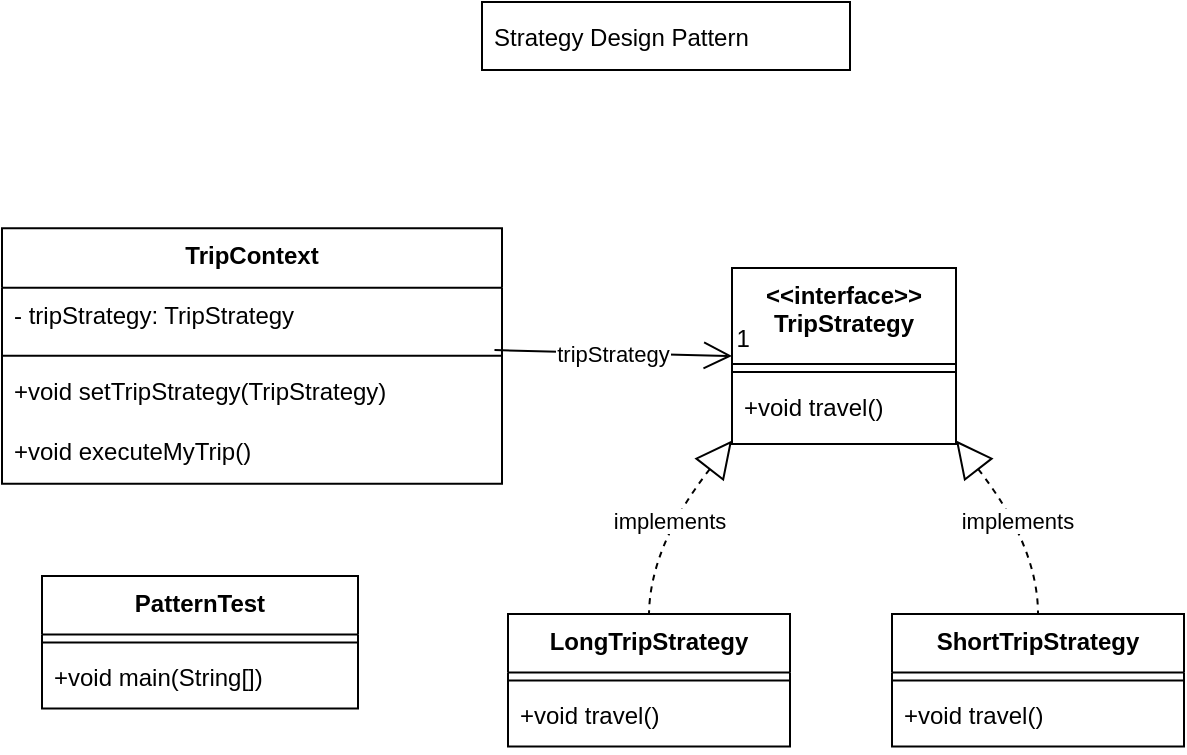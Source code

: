 <mxfile version="24.6.3" type="github">
  <diagram name="Page-1" id="l5qk0gMw7gFuL1HKVTr_">
    <mxGraphModel dx="1434" dy="764" grid="1" gridSize="10" guides="1" tooltips="1" connect="1" arrows="1" fold="1" page="1" pageScale="1" pageWidth="850" pageHeight="1100" math="0" shadow="0">
      <root>
        <mxCell id="0" />
        <mxCell id="1" parent="0" />
        <mxCell id="EXKI7uxj9aETM6JI-BED-1" value="&lt;&lt;interface&gt;&gt;&#xa;TripStrategy" style="swimlane;fontStyle=1;align=center;verticalAlign=top;childLayout=stackLayout;horizontal=1;startSize=48;horizontalStack=0;resizeParent=1;resizeParentMax=0;resizeLast=0;collapsible=0;marginBottom=0;" parent="1" vertex="1">
          <mxGeometry x="385" y="363" width="112" height="88" as="geometry" />
        </mxCell>
        <mxCell id="EXKI7uxj9aETM6JI-BED-2" style="line;strokeWidth=1;fillColor=none;align=left;verticalAlign=middle;spacingTop=-1;spacingLeft=3;spacingRight=3;rotatable=0;labelPosition=right;points=[];portConstraint=eastwest;strokeColor=inherit;" parent="EXKI7uxj9aETM6JI-BED-1" vertex="1">
          <mxGeometry y="48" width="112" height="8" as="geometry" />
        </mxCell>
        <mxCell id="EXKI7uxj9aETM6JI-BED-3" value="+void travel()" style="text;strokeColor=none;fillColor=none;align=left;verticalAlign=top;spacingLeft=4;spacingRight=4;overflow=hidden;rotatable=0;points=[[0,0.5],[1,0.5]];portConstraint=eastwest;" parent="EXKI7uxj9aETM6JI-BED-1" vertex="1">
          <mxGeometry y="56" width="112" height="32" as="geometry" />
        </mxCell>
        <mxCell id="EXKI7uxj9aETM6JI-BED-4" value="PatternTest" style="swimlane;fontStyle=1;align=center;verticalAlign=top;childLayout=stackLayout;horizontal=1;startSize=29.2;horizontalStack=0;resizeParent=1;resizeParentMax=0;resizeLast=0;collapsible=0;marginBottom=0;" parent="1" vertex="1">
          <mxGeometry x="40" y="517" width="158" height="66.2" as="geometry" />
        </mxCell>
        <mxCell id="EXKI7uxj9aETM6JI-BED-5" style="line;strokeWidth=1;fillColor=none;align=left;verticalAlign=middle;spacingTop=-1;spacingLeft=3;spacingRight=3;rotatable=0;labelPosition=right;points=[];portConstraint=eastwest;strokeColor=inherit;" parent="EXKI7uxj9aETM6JI-BED-4" vertex="1">
          <mxGeometry y="29.2" width="158" height="8" as="geometry" />
        </mxCell>
        <mxCell id="EXKI7uxj9aETM6JI-BED-6" value="+void main(String[])" style="text;strokeColor=none;fillColor=none;align=left;verticalAlign=top;spacingLeft=4;spacingRight=4;overflow=hidden;rotatable=0;points=[[0,0.5],[1,0.5]];portConstraint=eastwest;" parent="EXKI7uxj9aETM6JI-BED-4" vertex="1">
          <mxGeometry y="37.2" width="158" height="29" as="geometry" />
        </mxCell>
        <mxCell id="EXKI7uxj9aETM6JI-BED-11" value="LongTripStrategy" style="swimlane;fontStyle=1;align=center;verticalAlign=top;childLayout=stackLayout;horizontal=1;startSize=29.2;horizontalStack=0;resizeParent=1;resizeParentMax=0;resizeLast=0;collapsible=0;marginBottom=0;" parent="1" vertex="1">
          <mxGeometry x="273" y="536" width="141" height="66.2" as="geometry" />
        </mxCell>
        <mxCell id="EXKI7uxj9aETM6JI-BED-12" style="line;strokeWidth=1;fillColor=none;align=left;verticalAlign=middle;spacingTop=-1;spacingLeft=3;spacingRight=3;rotatable=0;labelPosition=right;points=[];portConstraint=eastwest;strokeColor=inherit;" parent="EXKI7uxj9aETM6JI-BED-11" vertex="1">
          <mxGeometry y="29.2" width="141" height="8" as="geometry" />
        </mxCell>
        <mxCell id="EXKI7uxj9aETM6JI-BED-13" value="+void travel()" style="text;strokeColor=none;fillColor=none;align=left;verticalAlign=top;spacingLeft=4;spacingRight=4;overflow=hidden;rotatable=0;points=[[0,0.5],[1,0.5]];portConstraint=eastwest;" parent="EXKI7uxj9aETM6JI-BED-11" vertex="1">
          <mxGeometry y="37.2" width="141" height="29" as="geometry" />
        </mxCell>
        <mxCell id="EXKI7uxj9aETM6JI-BED-14" value="ShortTripStrategy" style="swimlane;fontStyle=1;align=center;verticalAlign=top;childLayout=stackLayout;horizontal=1;startSize=29.2;horizontalStack=0;resizeParent=1;resizeParentMax=0;resizeLast=0;collapsible=0;marginBottom=0;" parent="1" vertex="1">
          <mxGeometry x="465" y="536" width="146" height="66.2" as="geometry" />
        </mxCell>
        <mxCell id="EXKI7uxj9aETM6JI-BED-15" style="line;strokeWidth=1;fillColor=none;align=left;verticalAlign=middle;spacingTop=-1;spacingLeft=3;spacingRight=3;rotatable=0;labelPosition=right;points=[];portConstraint=eastwest;strokeColor=inherit;" parent="EXKI7uxj9aETM6JI-BED-14" vertex="1">
          <mxGeometry y="29.2" width="146" height="8" as="geometry" />
        </mxCell>
        <mxCell id="EXKI7uxj9aETM6JI-BED-16" value="+void travel()" style="text;strokeColor=none;fillColor=none;align=left;verticalAlign=top;spacingLeft=4;spacingRight=4;overflow=hidden;rotatable=0;points=[[0,0.5],[1,0.5]];portConstraint=eastwest;" parent="EXKI7uxj9aETM6JI-BED-14" vertex="1">
          <mxGeometry y="37.2" width="146" height="29" as="geometry" />
        </mxCell>
        <mxCell id="EXKI7uxj9aETM6JI-BED-17" value="Strategy Design Pattern " style="align=left;spacingLeft=4;" parent="1" vertex="1">
          <mxGeometry x="260" y="230" width="184" height="34" as="geometry" />
        </mxCell>
        <mxCell id="EXKI7uxj9aETM6JI-BED-18" value="tripStrategy" style="curved=1;startArrow=none;endArrow=open;endSize=12;entryX=0;entryY=0.5;rounded=0;entryDx=0;entryDy=0;exitX=0.985;exitY=1.038;exitDx=0;exitDy=0;exitPerimeter=0;" parent="1" source="lOaPmL5iXISQwbRItPva-2" target="EXKI7uxj9aETM6JI-BED-1" edge="1">
          <mxGeometry relative="1" as="geometry">
            <Array as="points" />
            <mxPoint x="277.08" y="406.003" as="sourcePoint" />
          </mxGeometry>
        </mxCell>
        <mxCell id="EXKI7uxj9aETM6JI-BED-19" value="1" style="edgeLabel;resizable=0;labelBackgroundColor=none;fontSize=12;align=left;verticalAlign=bottom;" parent="EXKI7uxj9aETM6JI-BED-18" vertex="1">
          <mxGeometry x="1" relative="1" as="geometry" />
        </mxCell>
        <mxCell id="EXKI7uxj9aETM6JI-BED-20" value="implements" style="curved=1;dashed=1;startArrow=block;startSize=16;startFill=0;endArrow=none;exitX=0;exitY=0.98;entryX=0.5;entryY=0;rounded=0;" parent="1" source="EXKI7uxj9aETM6JI-BED-1" target="EXKI7uxj9aETM6JI-BED-11" edge="1">
          <mxGeometry relative="1" as="geometry">
            <Array as="points">
              <mxPoint x="344" y="502" />
            </Array>
          </mxGeometry>
        </mxCell>
        <mxCell id="EXKI7uxj9aETM6JI-BED-21" value="implements" style="curved=1;dashed=1;startArrow=block;startSize=16;startFill=0;endArrow=none;exitX=1;exitY=0.98;entryX=0.5;entryY=0;rounded=0;" parent="1" source="EXKI7uxj9aETM6JI-BED-1" target="EXKI7uxj9aETM6JI-BED-14" edge="1">
          <mxGeometry relative="1" as="geometry">
            <Array as="points">
              <mxPoint x="538" y="502" />
            </Array>
          </mxGeometry>
        </mxCell>
        <mxCell id="lOaPmL5iXISQwbRItPva-1" value="TripContext" style="swimlane;fontStyle=1;align=center;verticalAlign=top;childLayout=stackLayout;horizontal=1;startSize=29.75;horizontalStack=0;resizeParent=1;resizeParentMax=0;resizeLast=0;collapsible=0;marginBottom=0;" vertex="1" parent="1">
          <mxGeometry x="20" y="343.13" width="250" height="127.75" as="geometry" />
        </mxCell>
        <mxCell id="lOaPmL5iXISQwbRItPva-2" value="- tripStrategy: TripStrategy" style="text;strokeColor=none;fillColor=none;align=left;verticalAlign=top;spacingLeft=4;spacingRight=4;overflow=hidden;rotatable=0;points=[[0,0.5],[1,0.5]];portConstraint=eastwest;" vertex="1" parent="lOaPmL5iXISQwbRItPva-1">
          <mxGeometry y="29.75" width="250" height="30" as="geometry" />
        </mxCell>
        <mxCell id="lOaPmL5iXISQwbRItPva-3" style="line;strokeWidth=1;fillColor=none;align=left;verticalAlign=middle;spacingTop=-1;spacingLeft=3;spacingRight=3;rotatable=0;labelPosition=right;points=[];portConstraint=eastwest;strokeColor=inherit;" vertex="1" parent="lOaPmL5iXISQwbRItPva-1">
          <mxGeometry y="59.75" width="250" height="8" as="geometry" />
        </mxCell>
        <mxCell id="lOaPmL5iXISQwbRItPva-4" value="+void setTripStrategy(TripStrategy)" style="text;strokeColor=none;fillColor=none;align=left;verticalAlign=top;spacingLeft=4;spacingRight=4;overflow=hidden;rotatable=0;points=[[0,0.5],[1,0.5]];portConstraint=eastwest;" vertex="1" parent="lOaPmL5iXISQwbRItPva-1">
          <mxGeometry y="67.75" width="250" height="30" as="geometry" />
        </mxCell>
        <mxCell id="lOaPmL5iXISQwbRItPva-5" value="+void executeMyTrip()" style="text;strokeColor=none;fillColor=none;align=left;verticalAlign=top;spacingLeft=4;spacingRight=4;overflow=hidden;rotatable=0;points=[[0,0.5],[1,0.5]];portConstraint=eastwest;" vertex="1" parent="lOaPmL5iXISQwbRItPva-1">
          <mxGeometry y="97.75" width="250" height="30" as="geometry" />
        </mxCell>
      </root>
    </mxGraphModel>
  </diagram>
</mxfile>
